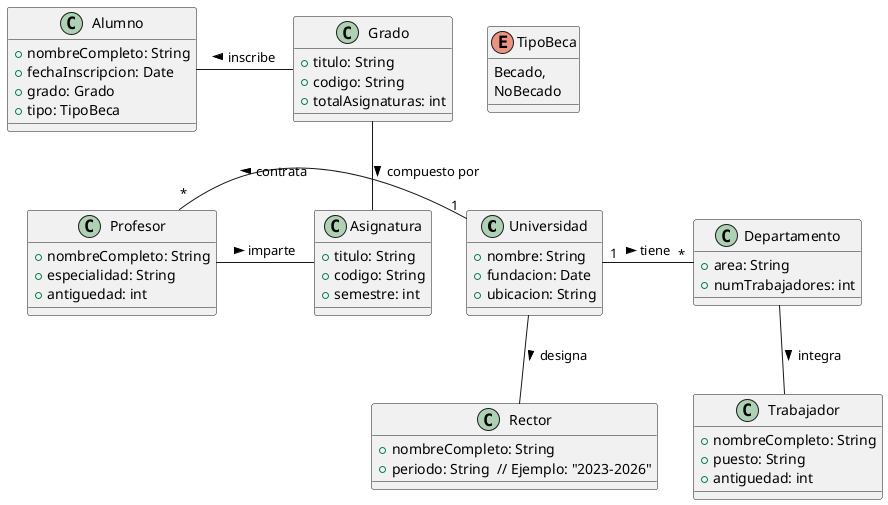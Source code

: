 @startuml

class Universidad {
  + nombre: String
  + fundacion: Date
  + ubicacion: String
}

class Rector {
  + nombreCompleto: String
  + periodo: String  // Ejemplo: "2023-2026"
}

class Profesor {
  + nombreCompleto: String
  + especialidad: String
  + antiguedad: int
}

class Asignatura {
  + titulo: String
  + codigo: String
  + semestre: int
}

class Grado {
  + titulo: String
  + codigo: String
  + totalAsignaturas: int
}

class Departamento {
  + area: String
  + numTrabajadores: int
}

class Trabajador {
  + nombreCompleto: String
  + puesto: String
  + antiguedad: int
}

class Alumno {
  + nombreCompleto: String
  + fechaInscripcion: Date
  + grado: Grado
  + tipo: TipoBeca
}

enum TipoBeca {
  Becado,
  NoBecado
}

Universidad -down- Rector: "designa >"
Universidad "1" -left- "*" Profesor: "contrata >"
Universidad "1" -right- "*" Departamento: "tiene >"

Grado -down- Asignatura: "compuesto por >"
Profesor -right- Asignatura: "imparte >"
Departamento -down- Trabajador: "integra >"
Grado -left- Alumno: "inscribe >"

@enduml
